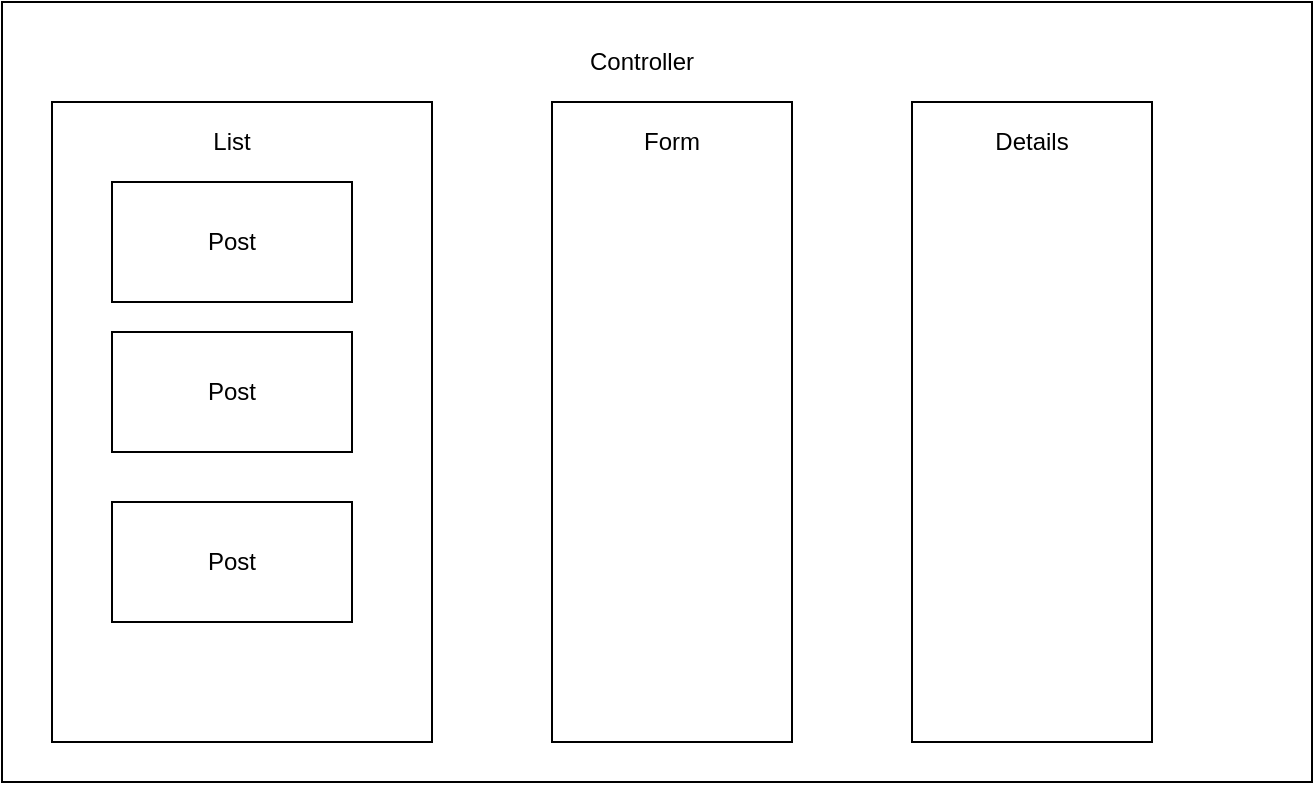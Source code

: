 <mxfile version="14.6.3" type="github">
  <diagram id="WiJPaKqmjhtNkrDRemBq" name="Page-1">
    <mxGraphModel dx="1102" dy="582" grid="1" gridSize="10" guides="1" tooltips="1" connect="1" arrows="1" fold="1" page="1" pageScale="1" pageWidth="850" pageHeight="1100" math="0" shadow="0">
      <root>
        <mxCell id="0" />
        <mxCell id="1" parent="0" />
        <mxCell id="MGxVgdthX754Q1drsLV3-1" value="" style="rounded=0;whiteSpace=wrap;html=1;" vertex="1" parent="1">
          <mxGeometry x="85" y="70" width="655" height="390" as="geometry" />
        </mxCell>
        <mxCell id="MGxVgdthX754Q1drsLV3-2" value="Controller" style="text;html=1;strokeColor=none;fillColor=none;align=center;verticalAlign=middle;whiteSpace=wrap;rounded=0;" vertex="1" parent="1">
          <mxGeometry x="385" y="90" width="40" height="20" as="geometry" />
        </mxCell>
        <mxCell id="MGxVgdthX754Q1drsLV3-3" value="" style="rounded=0;whiteSpace=wrap;html=1;" vertex="1" parent="1">
          <mxGeometry x="110" y="120" width="190" height="320" as="geometry" />
        </mxCell>
        <mxCell id="MGxVgdthX754Q1drsLV3-4" value="List" style="text;html=1;strokeColor=none;fillColor=none;align=center;verticalAlign=middle;whiteSpace=wrap;rounded=0;" vertex="1" parent="1">
          <mxGeometry x="180" y="130" width="40" height="20" as="geometry" />
        </mxCell>
        <mxCell id="MGxVgdthX754Q1drsLV3-5" value="Post" style="rounded=0;whiteSpace=wrap;html=1;" vertex="1" parent="1">
          <mxGeometry x="140" y="160" width="120" height="60" as="geometry" />
        </mxCell>
        <mxCell id="MGxVgdthX754Q1drsLV3-6" value="Post" style="rounded=0;whiteSpace=wrap;html=1;" vertex="1" parent="1">
          <mxGeometry x="140" y="235" width="120" height="60" as="geometry" />
        </mxCell>
        <mxCell id="MGxVgdthX754Q1drsLV3-7" value="Post" style="rounded=0;whiteSpace=wrap;html=1;" vertex="1" parent="1">
          <mxGeometry x="140" y="320" width="120" height="60" as="geometry" />
        </mxCell>
        <mxCell id="MGxVgdthX754Q1drsLV3-8" value="" style="rounded=0;whiteSpace=wrap;html=1;" vertex="1" parent="1">
          <mxGeometry x="360" y="120" width="120" height="320" as="geometry" />
        </mxCell>
        <mxCell id="MGxVgdthX754Q1drsLV3-9" value="Form" style="text;html=1;strokeColor=none;fillColor=none;align=center;verticalAlign=middle;whiteSpace=wrap;rounded=0;" vertex="1" parent="1">
          <mxGeometry x="400" y="130" width="40" height="20" as="geometry" />
        </mxCell>
        <mxCell id="MGxVgdthX754Q1drsLV3-10" value="" style="rounded=0;whiteSpace=wrap;html=1;" vertex="1" parent="1">
          <mxGeometry x="540" y="120" width="120" height="320" as="geometry" />
        </mxCell>
        <mxCell id="MGxVgdthX754Q1drsLV3-11" value="Details" style="text;html=1;strokeColor=none;fillColor=none;align=center;verticalAlign=middle;whiteSpace=wrap;rounded=0;" vertex="1" parent="1">
          <mxGeometry x="580" y="130" width="40" height="20" as="geometry" />
        </mxCell>
      </root>
    </mxGraphModel>
  </diagram>
</mxfile>
